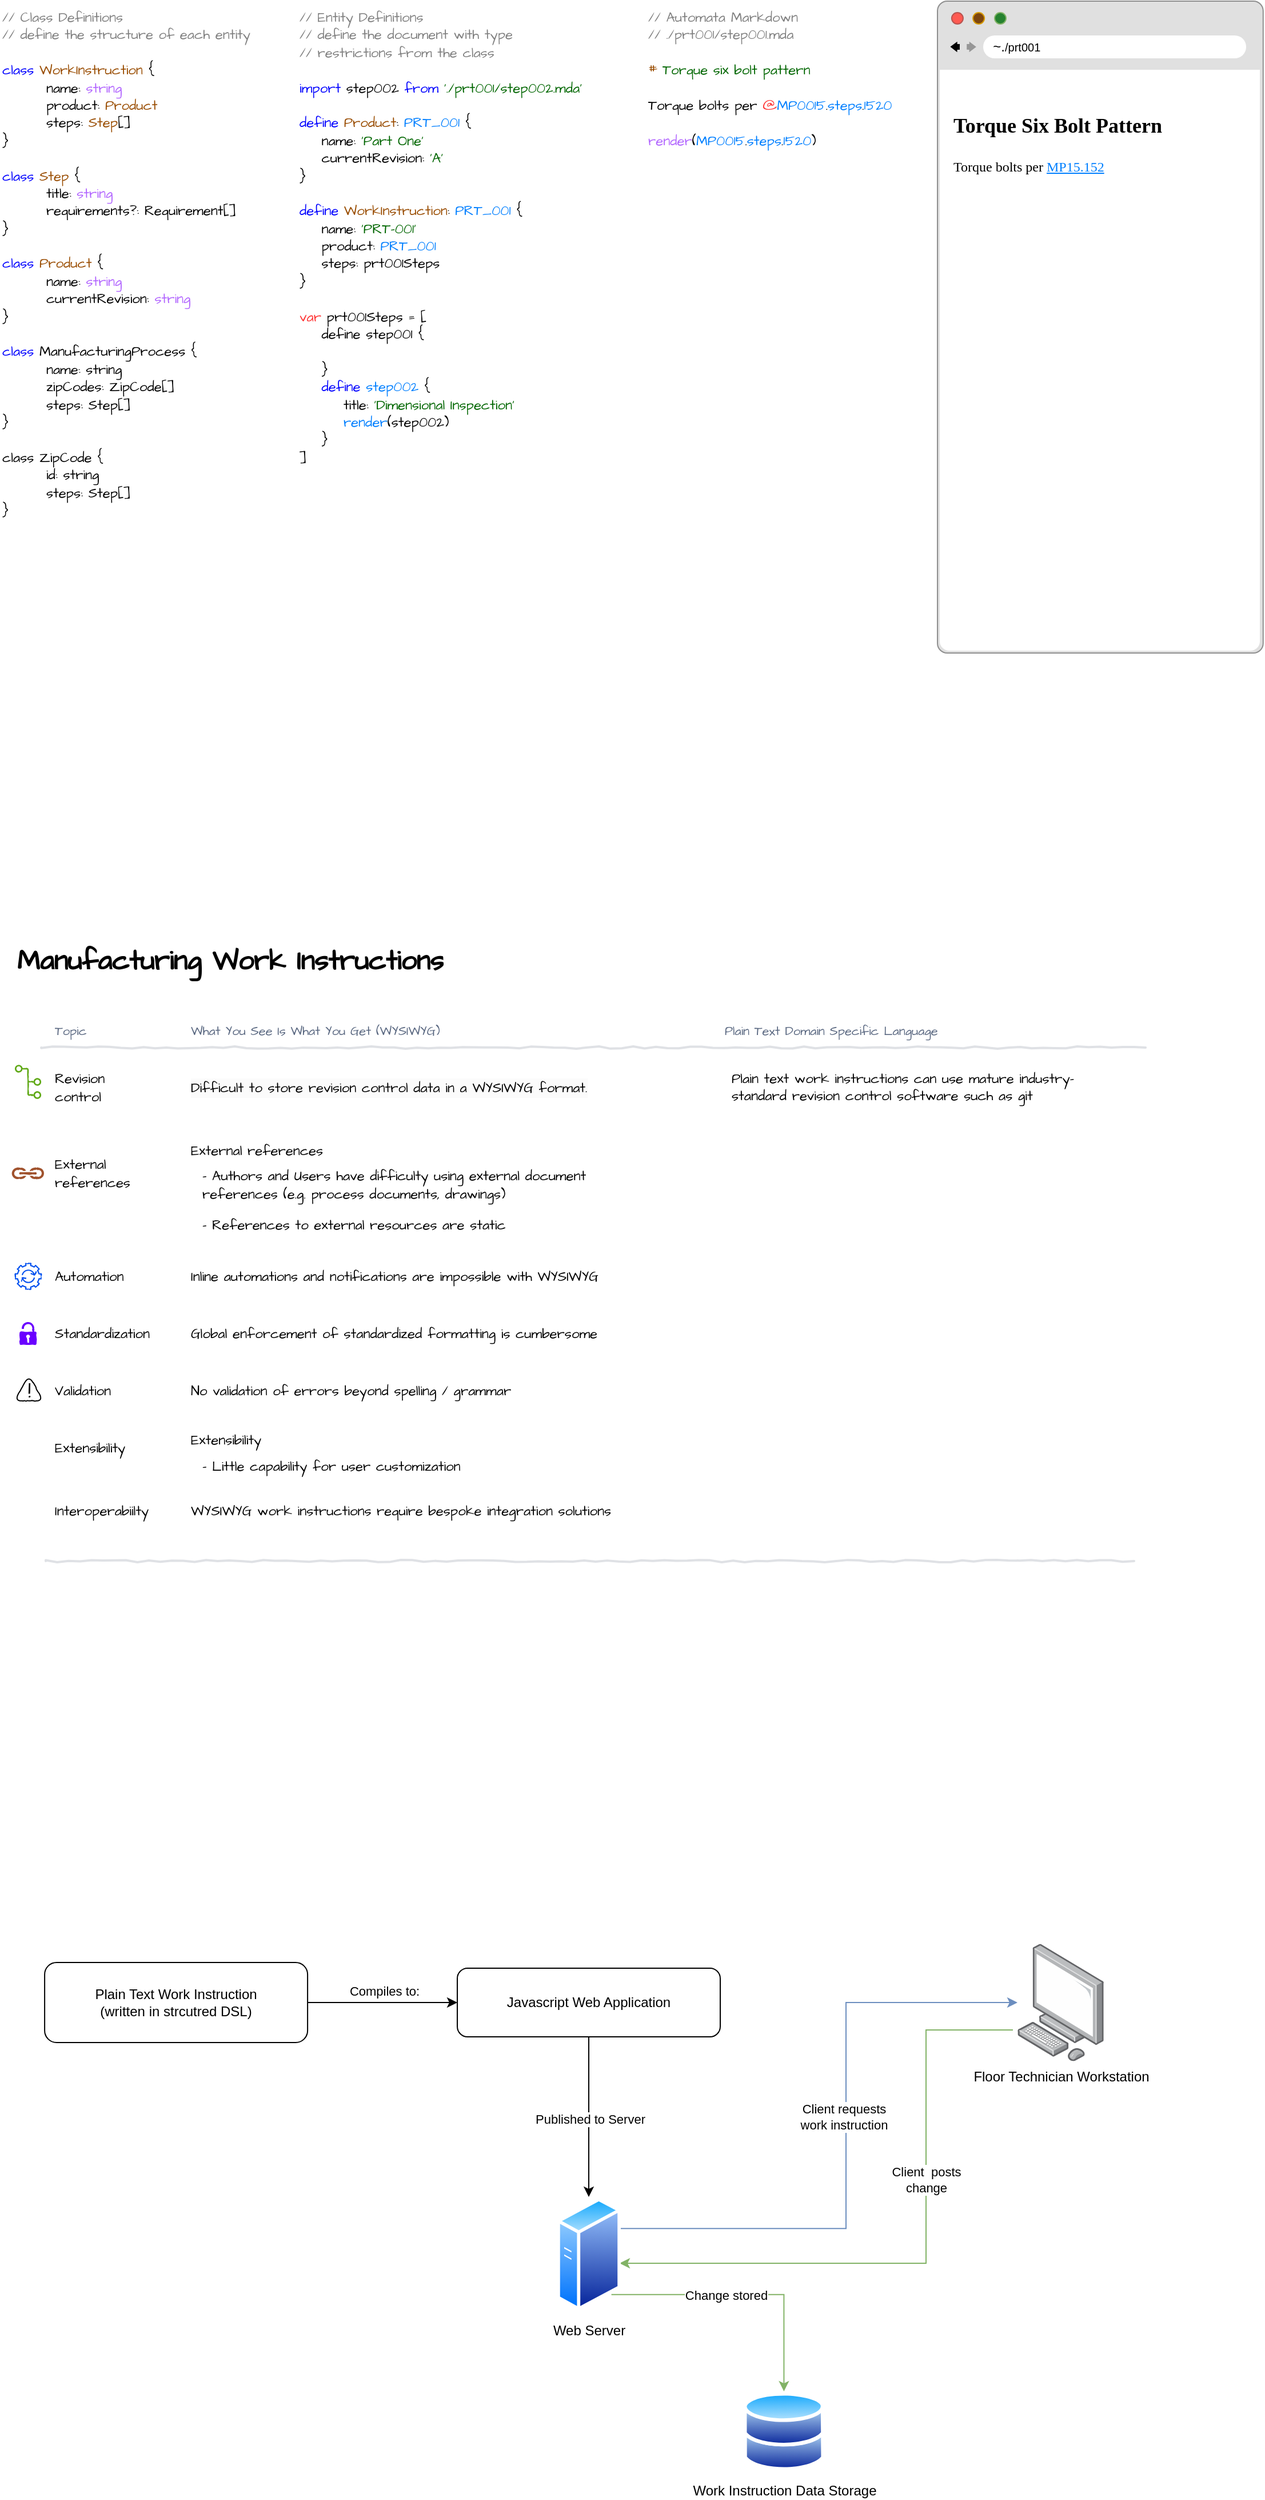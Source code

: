 <mxfile version="21.7.5" type="github">
  <diagram id="C5RBs43oDa-KdzZeNtuy" name="Page-1">
    <mxGraphModel dx="1427" dy="2446" grid="0" gridSize="10" guides="1" tooltips="1" connect="1" arrows="1" fold="1" page="1" pageScale="1" pageWidth="1169" pageHeight="827" math="0" shadow="0">
      <root>
        <mxCell id="WIyWlLk6GJQsqaUBKTNV-0" />
        <mxCell id="WIyWlLk6GJQsqaUBKTNV-1" parent="WIyWlLk6GJQsqaUBKTNV-0" />
        <mxCell id="3M0hzA5NV7Xp9_MbIo7x-3" value="" style="edgeStyle=orthogonalEdgeStyle;rounded=0;orthogonalLoop=1;jettySize=auto;html=1;" parent="WIyWlLk6GJQsqaUBKTNV-1" source="3M0hzA5NV7Xp9_MbIo7x-1" target="3M0hzA5NV7Xp9_MbIo7x-2" edge="1">
          <mxGeometry relative="1" as="geometry" />
        </mxCell>
        <mxCell id="3M0hzA5NV7Xp9_MbIo7x-8" value="Compiles to:" style="edgeLabel;html=1;align=center;verticalAlign=middle;resizable=0;points=[];" parent="3M0hzA5NV7Xp9_MbIo7x-3" vertex="1" connectable="0">
          <mxGeometry x="0.015" y="3" relative="1" as="geometry">
            <mxPoint y="-7" as="offset" />
          </mxGeometry>
        </mxCell>
        <mxCell id="3M0hzA5NV7Xp9_MbIo7x-1" value="Plain Text Work Instruction&lt;br&gt;(written in strcutred DSL)&lt;br&gt;" style="rounded=1;whiteSpace=wrap;html=1;" parent="WIyWlLk6GJQsqaUBKTNV-1" vertex="1">
          <mxGeometry x="69.05" y="95" width="230" height="70" as="geometry" />
        </mxCell>
        <mxCell id="3M0hzA5NV7Xp9_MbIo7x-10" style="edgeStyle=orthogonalEdgeStyle;rounded=0;orthogonalLoop=1;jettySize=auto;html=1;" parent="WIyWlLk6GJQsqaUBKTNV-1" source="3M0hzA5NV7Xp9_MbIo7x-2" target="3M0hzA5NV7Xp9_MbIo7x-19" edge="1">
          <mxGeometry relative="1" as="geometry">
            <mxPoint x="545" y="270" as="targetPoint" />
          </mxGeometry>
        </mxCell>
        <mxCell id="3M0hzA5NV7Xp9_MbIo7x-11" value="Published to Server" style="edgeLabel;html=1;align=center;verticalAlign=middle;resizable=0;points=[];" parent="3M0hzA5NV7Xp9_MbIo7x-10" vertex="1" connectable="0">
          <mxGeometry x="0.018" y="1" relative="1" as="geometry">
            <mxPoint as="offset" />
          </mxGeometry>
        </mxCell>
        <mxCell id="3M0hzA5NV7Xp9_MbIo7x-2" value="Javascript Web Application" style="rounded=1;whiteSpace=wrap;html=1;" parent="WIyWlLk6GJQsqaUBKTNV-1" vertex="1">
          <mxGeometry x="430" y="100" width="230" height="60" as="geometry" />
        </mxCell>
        <mxCell id="3M0hzA5NV7Xp9_MbIo7x-28" style="edgeStyle=orthogonalEdgeStyle;rounded=0;orthogonalLoop=1;jettySize=auto;html=1;entryX=0.982;entryY=0.58;entryDx=0;entryDy=0;exitX=-0.053;exitY=0.734;exitDx=0;exitDy=0;exitPerimeter=0;entryPerimeter=0;fillColor=#d5e8d4;strokeColor=#82b366;" parent="WIyWlLk6GJQsqaUBKTNV-1" source="3M0hzA5NV7Xp9_MbIo7x-12" target="3M0hzA5NV7Xp9_MbIo7x-19" edge="1">
          <mxGeometry relative="1" as="geometry">
            <Array as="points">
              <mxPoint x="840" y="154" />
              <mxPoint x="840" y="358" />
            </Array>
          </mxGeometry>
        </mxCell>
        <mxCell id="3M0hzA5NV7Xp9_MbIo7x-29" value="Client&amp;nbsp; posts&lt;br&gt;change" style="edgeLabel;html=1;align=center;verticalAlign=middle;resizable=0;points=[];" parent="3M0hzA5NV7Xp9_MbIo7x-28" vertex="1" connectable="0">
          <mxGeometry x="-0.245" y="2" relative="1" as="geometry">
            <mxPoint x="-2" as="offset" />
          </mxGeometry>
        </mxCell>
        <mxCell id="3M0hzA5NV7Xp9_MbIo7x-12" value="Floor Technician Workstation" style="image;points=[];aspect=fixed;html=1;align=center;shadow=0;dashed=0;image=img/lib/allied_telesis/computer_and_terminals/Personal_Computer.svg;" parent="WIyWlLk6GJQsqaUBKTNV-1" vertex="1">
          <mxGeometry x="920" y="78.77" width="75.6" height="102.46" as="geometry" />
        </mxCell>
        <mxCell id="3M0hzA5NV7Xp9_MbIo7x-24" style="edgeStyle=orthogonalEdgeStyle;rounded=0;orthogonalLoop=1;jettySize=auto;html=1;exitX=1;exitY=0.25;exitDx=0;exitDy=0;fillColor=#dae8fc;strokeColor=#6c8ebf;" parent="WIyWlLk6GJQsqaUBKTNV-1" source="3M0hzA5NV7Xp9_MbIo7x-19" target="3M0hzA5NV7Xp9_MbIo7x-12" edge="1">
          <mxGeometry relative="1" as="geometry">
            <Array as="points">
              <mxPoint x="770" y="328" />
              <mxPoint x="770" y="130" />
            </Array>
          </mxGeometry>
        </mxCell>
        <mxCell id="3M0hzA5NV7Xp9_MbIo7x-37" value="Client requests &lt;br&gt;work instruction" style="edgeLabel;html=1;align=center;verticalAlign=middle;resizable=0;points=[];" parent="3M0hzA5NV7Xp9_MbIo7x-24" vertex="1" connectable="0">
          <mxGeometry x="0.087" y="2" relative="1" as="geometry">
            <mxPoint as="offset" />
          </mxGeometry>
        </mxCell>
        <mxCell id="3M0hzA5NV7Xp9_MbIo7x-49" style="edgeStyle=orthogonalEdgeStyle;rounded=0;orthogonalLoop=1;jettySize=auto;html=1;exitX=1;exitY=1;exitDx=0;exitDy=0;entryX=0.5;entryY=0;entryDx=0;entryDy=0;fillColor=#d5e8d4;strokeColor=#82b366;" parent="WIyWlLk6GJQsqaUBKTNV-1" source="3M0hzA5NV7Xp9_MbIo7x-19" target="3M0hzA5NV7Xp9_MbIo7x-36" edge="1">
          <mxGeometry relative="1" as="geometry" />
        </mxCell>
        <mxCell id="3M0hzA5NV7Xp9_MbIo7x-50" value="Change stored" style="edgeLabel;html=1;align=center;verticalAlign=middle;resizable=0;points=[];" parent="3M0hzA5NV7Xp9_MbIo7x-49" vertex="1" connectable="0">
          <mxGeometry x="-0.156" y="-3" relative="1" as="geometry">
            <mxPoint y="-3" as="offset" />
          </mxGeometry>
        </mxCell>
        <mxCell id="3M0hzA5NV7Xp9_MbIo7x-19" value="Web Server" style="image;aspect=fixed;perimeter=ellipsePerimeter;html=1;align=center;shadow=0;dashed=0;spacingTop=3;image=img/lib/active_directory/generic_server.svg;" parent="WIyWlLk6GJQsqaUBKTNV-1" vertex="1">
          <mxGeometry x="517" y="300" width="56" height="100" as="geometry" />
        </mxCell>
        <mxCell id="3M0hzA5NV7Xp9_MbIo7x-36" value="Work Instruction Data Storage" style="image;aspect=fixed;perimeter=ellipsePerimeter;html=1;align=center;shadow=0;dashed=0;spacingTop=3;image=img/lib/active_directory/databases.svg;" parent="WIyWlLk6GJQsqaUBKTNV-1" vertex="1">
          <mxGeometry x="680" y="470" width="71.43" height="70" as="geometry" />
        </mxCell>
        <mxCell id="3M0hzA5NV7Xp9_MbIo7x-55" value="&lt;h1&gt;Manufacturing Work Instructions&lt;/h1&gt;" style="text;html=1;strokeColor=none;fillColor=none;spacing=5;spacingTop=-20;whiteSpace=wrap;overflow=hidden;rounded=0;fontFamily=Architects Daughter;fontSource=https%3A%2F%2Ffonts.googleapis.com%2Fcss%3Ffamily%3DArchitects%2BDaughter;" parent="WIyWlLk6GJQsqaUBKTNV-1" vertex="1">
          <mxGeometry x="40" y="-800" width="410" height="40" as="geometry" />
        </mxCell>
        <mxCell id="3M0hzA5NV7Xp9_MbIo7x-121" value="What You See Is What You Get (WYSIWYG)" style="html=1;fillColor=none;strokeColor=none;fontSize=11;align=left;fontColor=#596780;whiteSpace=wrap;hachureGap=4;pointerEvents=0;fontFamily=Architects Daughter;fontSource=https%3A%2F%2Ffonts.googleapis.com%2Fcss%3Ffamily%3DArchitects%2BDaughter;sketch=1;curveFitting=1;jiggle=2;" parent="WIyWlLk6GJQsqaUBKTNV-1" vertex="1">
          <mxGeometry x="195.11" y="-730" width="270.95" height="20" as="geometry" />
        </mxCell>
        <mxCell id="3M0hzA5NV7Xp9_MbIo7x-122" value="Plain Text Domain Specific Language" style="html=1;fillColor=none;strokeColor=none;fontSize=11;align=left;fontColor=#596780;whiteSpace=wrap;sketch=1;hachureGap=4;pointerEvents=0;fontFamily=Architects Daughter;fontSource=https%3A%2F%2Ffonts.googleapis.com%2Fcss%3Ffamily%3DArchitects%2BDaughter;" parent="WIyWlLk6GJQsqaUBKTNV-1" vertex="1">
          <mxGeometry x="662.04" y="-730" width="204.02" height="20" as="geometry" />
        </mxCell>
        <mxCell id="3M0hzA5NV7Xp9_MbIo7x-158" value="" style="shape=line;strokeWidth=2;html=1;strokeColor=#DFE1E5;resizeWidth=1;sketch=1;hachureGap=4;pointerEvents=0;fontFamily=Architects Daughter;fontSource=https%3A%2F%2Ffonts.googleapis.com%2Fcss%3Ffamily%3DArchitects%2BDaughter;fontSize=20;sketchStyle=comic;" parent="WIyWlLk6GJQsqaUBKTNV-1" vertex="1">
          <mxGeometry x="70" y="-261" width="952.04" height="10" as="geometry" />
        </mxCell>
        <mxCell id="3M0hzA5NV7Xp9_MbIo7x-159" value="" style="shape=line;strokeWidth=2;html=1;strokeColor=#DFE1E5;resizeWidth=1;sketch=1;hachureGap=4;pointerEvents=0;fontFamily=Architects Daughter;fontSource=https%3A%2F%2Ffonts.googleapis.com%2Fcss%3Ffamily%3DArchitects%2BDaughter;fontSize=20;sketchStyle=comic;" parent="WIyWlLk6GJQsqaUBKTNV-1" vertex="1">
          <mxGeometry x="66.06" y="-710" width="965.98" height="10" as="geometry" />
        </mxCell>
        <mxCell id="3M0hzA5NV7Xp9_MbIo7x-161" value="&lt;span style=&quot;color: rgb(0, 0, 0); font-family: &amp;quot;Architects Daughter&amp;quot;; font-size: 12px; font-style: normal; font-variant-ligatures: normal; font-variant-caps: normal; font-weight: 400; letter-spacing: normal; orphans: 2; text-align: left; text-indent: 0px; text-transform: none; widows: 2; word-spacing: 0px; -webkit-text-stroke-width: 0px; background-color: rgb(251, 251, 251); text-decoration-thickness: initial; text-decoration-style: initial; text-decoration-color: initial; float: none; display: inline !important;&quot;&gt;Difficult to store revision control data in a WYSIWYG format.&lt;/span&gt;" style="text;whiteSpace=wrap;html=1;verticalAlign=middle;" parent="WIyWlLk6GJQsqaUBKTNV-1" vertex="1">
          <mxGeometry x="195.11" y="-680" width="390" height="20" as="geometry" />
        </mxCell>
        <mxCell id="3M0hzA5NV7Xp9_MbIo7x-162" value="&lt;font face=&quot;Architects Daughter&quot;&gt;- Authors and Users have difficulty using external document references (e.g. process documents, drawings)&lt;/font&gt;" style="text;whiteSpace=wrap;html=1;verticalAlign=middle;" parent="WIyWlLk6GJQsqaUBKTNV-1" vertex="1">
          <mxGeometry x="205.11" y="-600" width="390" height="30" as="geometry" />
        </mxCell>
        <mxCell id="3M0hzA5NV7Xp9_MbIo7x-163" value="&lt;font face=&quot;Architects Daughter&quot;&gt;Inline automations and notifications are impossible with WYSIWYG&lt;/font&gt;" style="text;whiteSpace=wrap;html=1;verticalAlign=middle;" parent="WIyWlLk6GJQsqaUBKTNV-1" vertex="1">
          <mxGeometry x="195.11" y="-520" width="390" height="30" as="geometry" />
        </mxCell>
        <mxCell id="3M0hzA5NV7Xp9_MbIo7x-164" value="" style="outlineConnect=0;fontColor=#ffffff;fillColor=#60a917;strokeColor=#2D7600;dashed=0;verticalLabelPosition=bottom;verticalAlign=top;align=center;html=1;fontSize=12;fontStyle=0;aspect=fixed;pointerEvents=1;shape=mxgraph.aws4.git_repository;sketch=1;curveFitting=1;jiggle=2;sketchStyle=comic;" parent="WIyWlLk6GJQsqaUBKTNV-1" vertex="1">
          <mxGeometry x="42.99" y="-690" width="23.07" height="30" as="geometry" />
        </mxCell>
        <mxCell id="3M0hzA5NV7Xp9_MbIo7x-166" value="&lt;font face=&quot;Architects Daughter&quot;&gt;External references&lt;/font&gt;" style="text;whiteSpace=wrap;html=1;verticalAlign=middle;sketchStyle=rough;comic=0;" parent="WIyWlLk6GJQsqaUBKTNV-1" vertex="1">
          <mxGeometry x="195.11" y="-630" width="390" height="30" as="geometry" />
        </mxCell>
        <mxCell id="3M0hzA5NV7Xp9_MbIo7x-179" value="&lt;font face=&quot;Architects Daughter&quot;&gt;- References to external resources are static&lt;/font&gt;" style="text;whiteSpace=wrap;html=1;verticalAlign=middle;" parent="WIyWlLk6GJQsqaUBKTNV-1" vertex="1">
          <mxGeometry x="205.11" y="-560" width="390" height="20" as="geometry" />
        </mxCell>
        <mxCell id="3M0hzA5NV7Xp9_MbIo7x-180" value="&lt;font face=&quot;Architects Daughter&quot;&gt;Global enforcement of standardized formatting is cumbersome&lt;/font&gt;" style="text;whiteSpace=wrap;html=1;verticalAlign=middle;" parent="WIyWlLk6GJQsqaUBKTNV-1" vertex="1">
          <mxGeometry x="195.11" y="-470" width="390" height="30" as="geometry" />
        </mxCell>
        <mxCell id="3M0hzA5NV7Xp9_MbIo7x-181" value="&lt;font face=&quot;Architects Daughter&quot;&gt;No validation of errors beyond spelling / grammar&lt;/font&gt;" style="text;whiteSpace=wrap;html=1;verticalAlign=middle;" parent="WIyWlLk6GJQsqaUBKTNV-1" vertex="1">
          <mxGeometry x="195.11" y="-420" width="390" height="30" as="geometry" />
        </mxCell>
        <mxCell id="3M0hzA5NV7Xp9_MbIo7x-184" value="&lt;font face=&quot;Architects Daughter&quot;&gt;Extensibility&lt;/font&gt;" style="text;whiteSpace=wrap;html=1;verticalAlign=middle;" parent="WIyWlLk6GJQsqaUBKTNV-1" vertex="1">
          <mxGeometry x="195.11" y="-377" width="390" height="30" as="geometry" />
        </mxCell>
        <mxCell id="3M0hzA5NV7Xp9_MbIo7x-185" value="&lt;font face=&quot;Architects Daughter&quot;&gt;- Little capability for user customization&lt;/font&gt;" style="text;whiteSpace=wrap;html=1;verticalAlign=middle;" parent="WIyWlLk6GJQsqaUBKTNV-1" vertex="1">
          <mxGeometry x="205.11" y="-354" width="390" height="30" as="geometry" />
        </mxCell>
        <mxCell id="3M0hzA5NV7Xp9_MbIo7x-187" value="Plain text work instructions can use mature industry-standard revision control software such as git" style="text;html=1;strokeColor=none;fillColor=none;align=left;verticalAlign=middle;whiteSpace=wrap;rounded=1;fontFamily=Architects Daughter;fontSource=https%3A%2F%2Ffonts.googleapis.com%2Fcss%3Ffamily%3DArchitects%2BDaughter;glass=0;arcSize=28;" parent="WIyWlLk6GJQsqaUBKTNV-1" vertex="1">
          <mxGeometry x="667.76" y="-685" width="340" height="30" as="geometry" />
        </mxCell>
        <mxCell id="3M0hzA5NV7Xp9_MbIo7x-189" value="&lt;font face=&quot;Architects Daughter&quot;&gt;WYSIWYG work instructions require bespoke integration solutions&lt;/font&gt;" style="text;whiteSpace=wrap;html=1;verticalAlign=middle;" parent="WIyWlLk6GJQsqaUBKTNV-1" vertex="1">
          <mxGeometry x="195.11" y="-315" width="390" height="30" as="geometry" />
        </mxCell>
        <mxCell id="3M0hzA5NV7Xp9_MbIo7x-191" value="" style="sketch=1;pointerEvents=1;shadow=0;dashed=0;html=1;strokeColor=none;fillColor=#a0522d;labelPosition=center;verticalLabelPosition=bottom;verticalAlign=top;outlineConnect=0;align=center;shape=mxgraph.office.concepts.link;hachureGap=4;jiggle=2;curveFitting=1;fontFamily=Architects Daughter;fontSource=https%3A%2F%2Ffonts.googleapis.com%2Fcss%3Ffamily%3DArchitects%2BDaughter;fontSize=20;zigzagOffset=-5;dashGap=-4;dashOffset=-2;sketchStyle=comic;fontColor=#ffffff;" parent="WIyWlLk6GJQsqaUBKTNV-1" vertex="1">
          <mxGeometry x="40" y="-600" width="29.05" height="10" as="geometry" />
        </mxCell>
        <mxCell id="3M0hzA5NV7Xp9_MbIo7x-192" value="Topic" style="html=1;fillColor=none;strokeColor=none;fontSize=11;align=left;fontColor=#596780;whiteSpace=wrap;hachureGap=4;pointerEvents=0;fontFamily=Architects Daughter;fontSource=https%3A%2F%2Ffonts.googleapis.com%2Fcss%3Ffamily%3DArchitects%2BDaughter;sketch=1;curveFitting=1;jiggle=2;" parent="WIyWlLk6GJQsqaUBKTNV-1" vertex="1">
          <mxGeometry x="76.06" y="-730" width="60" height="20" as="geometry" />
        </mxCell>
        <mxCell id="3M0hzA5NV7Xp9_MbIo7x-194" value="&lt;font face=&quot;Architects Daughter&quot;&gt;External references&lt;/font&gt;" style="text;whiteSpace=wrap;html=1;verticalAlign=middle;" parent="WIyWlLk6GJQsqaUBKTNV-1" vertex="1">
          <mxGeometry x="76.06" y="-610" width="90" height="30" as="geometry" />
        </mxCell>
        <mxCell id="3M0hzA5NV7Xp9_MbIo7x-195" value="&lt;font face=&quot;Architects Daughter&quot;&gt;Revision control&lt;/font&gt;" style="text;whiteSpace=wrap;html=1;verticalAlign=middle;" parent="WIyWlLk6GJQsqaUBKTNV-1" vertex="1">
          <mxGeometry x="76.06" y="-685" width="90" height="30" as="geometry" />
        </mxCell>
        <mxCell id="3M0hzA5NV7Xp9_MbIo7x-196" value="&lt;font face=&quot;Architects Daughter&quot;&gt;Automation&lt;/font&gt;" style="text;whiteSpace=wrap;html=1;verticalAlign=middle;" parent="WIyWlLk6GJQsqaUBKTNV-1" vertex="1">
          <mxGeometry x="76.06" y="-520" width="90" height="30" as="geometry" />
        </mxCell>
        <mxCell id="3M0hzA5NV7Xp9_MbIo7x-197" value="&lt;font face=&quot;Architects Daughter&quot;&gt;Standardization&lt;/font&gt;" style="text;whiteSpace=wrap;html=1;verticalAlign=middle;" parent="WIyWlLk6GJQsqaUBKTNV-1" vertex="1">
          <mxGeometry x="76.06" y="-470" width="90" height="30" as="geometry" />
        </mxCell>
        <mxCell id="3M0hzA5NV7Xp9_MbIo7x-198" value="&lt;font face=&quot;Architects Daughter&quot;&gt;Validation&lt;/font&gt;" style="text;whiteSpace=wrap;html=1;verticalAlign=middle;" parent="WIyWlLk6GJQsqaUBKTNV-1" vertex="1">
          <mxGeometry x="76.06" y="-420" width="90" height="30" as="geometry" />
        </mxCell>
        <mxCell id="3M0hzA5NV7Xp9_MbIo7x-199" value="&lt;font face=&quot;Architects Daughter&quot;&gt;Extensibility&lt;/font&gt;" style="text;whiteSpace=wrap;html=1;verticalAlign=middle;" parent="WIyWlLk6GJQsqaUBKTNV-1" vertex="1">
          <mxGeometry x="76.06" y="-370" width="90" height="30" as="geometry" />
        </mxCell>
        <mxCell id="3M0hzA5NV7Xp9_MbIo7x-200" value="&lt;font face=&quot;Architects Daughter&quot;&gt;Interoperabiilty&lt;/font&gt;" style="text;whiteSpace=wrap;html=1;verticalAlign=middle;" parent="WIyWlLk6GJQsqaUBKTNV-1" vertex="1">
          <mxGeometry x="76.06" y="-315" width="90" height="30" as="geometry" />
        </mxCell>
        <mxCell id="3M0hzA5NV7Xp9_MbIo7x-205" value="" style="sketch=1;outlineConnect=0;fillColor=#0050ef;strokeColor=#001DBC;dashed=0;verticalLabelPosition=bottom;verticalAlign=top;align=center;html=1;fontSize=12;fontStyle=0;aspect=fixed;pointerEvents=1;shape=mxgraph.aws4.automation;curveFitting=1;jiggle=2;sketchStyle=comic;fontColor=#ffffff;" parent="WIyWlLk6GJQsqaUBKTNV-1" vertex="1">
          <mxGeometry x="42.99" y="-516.76" width="23.53" height="23.53" as="geometry" />
        </mxCell>
        <mxCell id="3M0hzA5NV7Xp9_MbIo7x-207" value="" style="sketch=1;aspect=fixed;pointerEvents=1;shadow=0;dashed=0;html=1;labelPosition=center;verticalLabelPosition=bottom;verticalAlign=top;align=center;shape=mxgraph.mscae.enterprise.lock_unlocked;fillColor=#6a00ff;strokeColor=none;fontColor=#ffffff;curveFitting=1;jiggle=2;sketchStyle=comic;" parent="WIyWlLk6GJQsqaUBKTNV-1" vertex="1">
          <mxGeometry x="47.13" y="-465" width="14.8" height="20" as="geometry" />
        </mxCell>
        <mxCell id="3M0hzA5NV7Xp9_MbIo7x-215" value="" style="group;sketch=1;curveFitting=1;jiggle=2;sketchStyle=comic;strokeColor=none;fillColor=none;movable=1;resizable=1;rotatable=1;deletable=1;editable=1;locked=0;connectable=1;" parent="WIyWlLk6GJQsqaUBKTNV-1" vertex="1" connectable="0">
          <mxGeometry x="44" y="-420" width="26.375" height="32.148" as="geometry" />
        </mxCell>
        <mxCell id="3M0hzA5NV7Xp9_MbIo7x-216" value="&lt;br&gt;&lt;font color=&quot;#ffffff&quot;&gt;&lt;br&gt;&lt;/font&gt;" style="triangle;whiteSpace=wrap;html=1;rotation=-90;rounded=1;fillColor=none;strokeColor=default;arcSize=15;horizontal=1;verticalAlign=middle;sketch=1;curveFitting=1;jiggle=2;sketchStyle=comic;movable=1;resizable=1;rotatable=1;deletable=1;editable=1;locked=0;connectable=1;" parent="3M0hzA5NV7Xp9_MbIo7x-215" vertex="1">
          <mxGeometry width="22.505" height="25.352" as="geometry" />
        </mxCell>
        <mxCell id="3M0hzA5NV7Xp9_MbIo7x-217" value="&lt;font color=&quot;#121212&quot; size=&quot;1&quot; style=&quot;&quot;&gt;&lt;b style=&quot;font-size: 13px;&quot;&gt;!&lt;/b&gt;&lt;/font&gt;" style="text;html=1;align=center;verticalAlign=middle;resizable=1;points=[];autosize=1;strokeColor=none;fillColor=none;fontColor=#FFFFFF;fontFamily=Architects Daughter;fontSource=https://fonts.googleapis.com/css?family=Architects+Daughter;movable=1;rotatable=1;deletable=1;editable=1;locked=0;connectable=1;" parent="3M0hzA5NV7Xp9_MbIo7x-215" vertex="1">
          <mxGeometry x="-3.625" y="2.148" width="30" height="30" as="geometry" />
        </mxCell>
        <mxCell id="fF19tCQdClrEiqBBX3H9-0" value="&lt;span style=&quot;font-family: &amp;quot;Architects Daughter&amp;quot;; font-size: 12px; font-style: normal; font-variant-ligatures: normal; font-variant-caps: normal; font-weight: 400; letter-spacing: normal; orphans: 2; text-align: left; text-indent: 0px; text-transform: none; widows: 2; word-spacing: 0px; -webkit-text-stroke-width: 0px; text-decoration-thickness: initial; text-decoration-style: initial; text-decoration-color: initial; float: none; display: inline !important;&quot;&gt;&lt;font color=&quot;#808080&quot;&gt;// Entity Definitions&lt;br&gt;// define the document with type&lt;br&gt;//&amp;nbsp;restrictions from the class&lt;/font&gt;&lt;br&gt;&lt;br&gt;&lt;font color=&quot;#0000ff&quot;&gt;import &lt;/font&gt;step002&lt;font color=&quot;#0000ff&quot;&gt;&amp;nbsp;from &lt;/font&gt;&lt;font color=&quot;#006600&quot;&gt;&#39;./prt001/step002.mda&#39;&lt;/font&gt;&lt;br&gt;&lt;/span&gt;&lt;span style=&quot;font-family: &amp;quot;Architects Daughter&amp;quot;; font-size: 12px; font-style: normal; font-variant-ligatures: normal; font-variant-caps: normal; font-weight: 400; letter-spacing: normal; orphans: 2; text-align: left; text-indent: 0px; text-transform: none; widows: 2; word-spacing: 0px; -webkit-text-stroke-width: 0px; text-decoration-thickness: initial; text-decoration-style: initial; text-decoration-color: initial; float: none; display: inline !important;&quot;&gt;&lt;br&gt;&lt;font color=&quot;#0000ff&quot;&gt;define&lt;/font&gt; &lt;font color=&quot;#994c00&quot;&gt;Product&lt;/font&gt;: &lt;font color=&quot;#007fff&quot;&gt;PRT_001&lt;/font&gt; {&lt;br&gt;&lt;span style=&quot;&quot;&gt;&lt;span style=&quot;white-space: pre;&quot;&gt;&amp;nbsp;&amp;nbsp;&amp;nbsp;&amp;nbsp;&lt;/span&gt;&lt;/span&gt;name: &lt;font color=&quot;#006600&quot;&gt;&#39;Part One&#39;&lt;/font&gt;&lt;br&gt;&lt;span style=&quot;&quot;&gt;&lt;span style=&quot;white-space: pre;&quot;&gt;&amp;nbsp;&amp;nbsp;&amp;nbsp;&amp;nbsp;&lt;/span&gt;&lt;/span&gt;currentRevision: &lt;font color=&quot;#006600&quot;&gt;&#39;A&#39;&lt;/font&gt;&lt;br&gt;}&lt;br&gt;&lt;br&gt;&lt;font color=&quot;#0000ff&quot;&gt;define&lt;/font&gt; &lt;font color=&quot;#994c00&quot;&gt;WorkInstruction&lt;/font&gt;: &lt;font color=&quot;#007fff&quot;&gt;PRT_001&lt;/font&gt; {&lt;br&gt;&lt;span style=&quot;&quot;&gt;&lt;span style=&quot;white-space: pre;&quot;&gt;&amp;nbsp;&amp;nbsp;&amp;nbsp;&amp;nbsp;&lt;/span&gt;&lt;/span&gt;name: &lt;font color=&quot;#006600&quot;&gt;&#39;PRT-001&#39;&lt;br&gt;&lt;/font&gt;&lt;span style=&quot;&quot;&gt;&lt;span style=&quot;white-space: pre;&quot;&gt;&amp;nbsp;&amp;nbsp;&amp;nbsp;&amp;nbsp;&lt;/span&gt;&lt;/span&gt;product: &lt;font color=&quot;#007fff&quot;&gt;PRT_001&lt;br&gt;&lt;/font&gt;&lt;span style=&quot;&quot;&gt;&lt;span style=&quot;white-space: pre;&quot;&gt;&amp;nbsp;&amp;nbsp;&amp;nbsp;&amp;nbsp;&lt;/span&gt;&lt;/span&gt;steps: prt001Steps&lt;br&gt;}&lt;br&gt;&lt;br&gt;&lt;font color=&quot;#ff3333&quot;&gt;var&lt;/font&gt; prt001Steps = [&lt;br&gt;&lt;span style=&quot;&quot;&gt;&lt;span style=&quot;white-space: pre;&quot;&gt;&amp;nbsp;&amp;nbsp;&amp;nbsp;&amp;nbsp;&lt;/span&gt;&lt;/span&gt;define step001 {&lt;br&gt;&lt;span style=&quot;&quot;&gt;&lt;span style=&quot;white-space: pre;&quot;&gt;&amp;nbsp;&amp;nbsp;&amp;nbsp;&amp;nbsp;&lt;/span&gt;&lt;/span&gt;&lt;br&gt;&lt;span style=&quot;&quot;&gt;&lt;span style=&quot;white-space: pre;&quot;&gt;&amp;nbsp;&amp;nbsp;&amp;nbsp;&amp;nbsp;&lt;/span&gt;&lt;/span&gt;}&lt;br&gt;&lt;span style=&quot;&quot;&gt;&lt;span style=&quot;white-space: pre;&quot;&gt;&amp;nbsp;&amp;nbsp;&amp;nbsp;&amp;nbsp;&lt;/span&gt;&lt;/span&gt;&lt;font color=&quot;#0000ff&quot;&gt;define&lt;/font&gt; &lt;font color=&quot;#007fff&quot;&gt;step002&lt;/font&gt;&amp;nbsp;{&lt;br&gt;&lt;span style=&quot;&quot;&gt;&lt;span style=&quot;white-space: pre;&quot;&gt;&amp;nbsp;&amp;nbsp;&amp;nbsp;&amp;nbsp;&lt;/span&gt;&lt;/span&gt;&lt;span style=&quot;&quot;&gt;&lt;span style=&quot;white-space: pre;&quot;&gt;&amp;nbsp;&amp;nbsp;&amp;nbsp;&amp;nbsp;&lt;/span&gt;&lt;/span&gt;title: &lt;font color=&quot;#006600&quot;&gt;&#39;Dimensional Inspection&#39;&lt;/font&gt;&lt;br&gt;&lt;span style=&quot;&quot;&gt;&lt;span style=&quot;white-space: pre;&quot;&gt;&amp;nbsp;&amp;nbsp;&amp;nbsp;&amp;nbsp;&lt;/span&gt;&lt;/span&gt;&lt;span style=&quot;&quot;&gt;&lt;span style=&quot;white-space: pre;&quot;&gt;&amp;nbsp;&amp;nbsp;&amp;nbsp;&amp;nbsp;&lt;/span&gt;&lt;/span&gt;&lt;font color=&quot;#007fff&quot;&gt;render&lt;/font&gt;(step002)&lt;br&gt;&lt;span style=&quot;&quot;&gt;&lt;span style=&quot;white-space: pre;&quot;&gt;&amp;nbsp;&amp;nbsp;&amp;nbsp;&amp;nbsp;&lt;/span&gt;&lt;/span&gt;}&lt;br&gt;]&lt;br&gt;&lt;br&gt;&lt;br&gt;&lt;br&gt;&lt;br&gt;&lt;br&gt;&lt;br&gt;&lt;/span&gt;" style="text;whiteSpace=wrap;html=1;verticalAlign=top;labelBackgroundColor=none;" vertex="1" parent="WIyWlLk6GJQsqaUBKTNV-1">
          <mxGeometry x="290" y="-1620" width="260" height="540" as="geometry" />
        </mxCell>
        <mxCell id="fF19tCQdClrEiqBBX3H9-1" value="&lt;span style=&quot;font-family: &amp;quot;Architects Daughter&amp;quot;; font-size: 12px; font-style: normal; font-variant-ligatures: normal; font-variant-caps: normal; font-weight: 400; letter-spacing: normal; orphans: 2; text-align: left; text-indent: 0px; text-transform: none; widows: 2; word-spacing: 0px; -webkit-text-stroke-width: 0px; text-decoration-thickness: initial; text-decoration-style: initial; text-decoration-color: initial; float: none; display: inline !important;&quot;&gt;&lt;font color=&quot;#808080&quot;&gt;// Class Definitions &lt;br&gt;// define the structure of each entity&lt;/font&gt;&lt;br&gt;&lt;br&gt;&lt;font color=&quot;#0000ff&quot;&gt;class&lt;/font&gt;&lt;/span&gt;&lt;span style=&quot;color: rgb(0, 0, 0); font-family: &amp;quot;Architects Daughter&amp;quot;; font-size: 12px; font-style: normal; font-variant-ligatures: normal; font-variant-caps: normal; font-weight: 400; letter-spacing: normal; orphans: 2; text-align: left; text-indent: 0px; text-transform: none; widows: 2; word-spacing: 0px; -webkit-text-stroke-width: 0px; text-decoration-thickness: initial; text-decoration-style: initial; text-decoration-color: initial; float: none; display: inline !important;&quot;&gt; &lt;/span&gt;&lt;span style=&quot;font-family: &amp;quot;Architects Daughter&amp;quot;; font-size: 12px; font-style: normal; font-variant-ligatures: normal; font-variant-caps: normal; font-weight: 400; letter-spacing: normal; orphans: 2; text-align: left; text-indent: 0px; text-transform: none; widows: 2; word-spacing: 0px; -webkit-text-stroke-width: 0px; text-decoration-thickness: initial; text-decoration-style: initial; text-decoration-color: initial; float: none; display: inline !important;&quot;&gt;&lt;font color=&quot;#994c00&quot;&gt;WorkInstruction&lt;/font&gt;&lt;/span&gt;&lt;span style=&quot;color: rgb(0, 0, 0); font-family: &amp;quot;Architects Daughter&amp;quot;; font-size: 12px; font-style: normal; font-variant-ligatures: normal; font-variant-caps: normal; font-weight: 400; letter-spacing: normal; orphans: 2; text-align: left; text-indent: 0px; text-transform: none; widows: 2; word-spacing: 0px; -webkit-text-stroke-width: 0px; text-decoration-thickness: initial; text-decoration-style: initial; text-decoration-color: initial; float: none; display: inline !important;&quot;&gt; {&lt;br&gt;&lt;span style=&quot;white-space: pre;&quot;&gt;&#x9;&lt;/span&gt;name: &lt;/span&gt;&lt;span style=&quot;font-family: &amp;quot;Architects Daughter&amp;quot;; font-size: 12px; font-style: normal; font-variant-ligatures: normal; font-variant-caps: normal; font-weight: 400; letter-spacing: normal; orphans: 2; text-align: left; text-indent: 0px; text-transform: none; widows: 2; word-spacing: 0px; -webkit-text-stroke-width: 0px; text-decoration-thickness: initial; text-decoration-style: initial; text-decoration-color: initial; float: none; display: inline !important;&quot;&gt;&lt;font color=&quot;#b266ff&quot;&gt;string&lt;/font&gt;&lt;br&gt;&lt;span style=&quot;color: rgb(0, 0, 0); white-space: pre;&quot;&gt;&#x9;&lt;/span&gt;product: &lt;font color=&quot;#994c00&quot;&gt;Product&lt;br&gt;&lt;/font&gt;&lt;span style=&quot;white-space: pre;&quot;&gt;&#x9;&lt;/span&gt;steps: &lt;font color=&quot;#994c00&quot;&gt;Step&lt;/font&gt;[]&lt;br&gt;}&lt;br&gt;&lt;br&gt;&lt;font color=&quot;#0000ff&quot;&gt;class&lt;/font&gt; &lt;font color=&quot;#994c00&quot;&gt;Step&lt;/font&gt; {&lt;br&gt;&lt;span style=&quot;white-space: pre;&quot;&gt;&#x9;&lt;/span&gt;title: &lt;font color=&quot;#b266ff&quot;&gt;string&lt;br&gt;&lt;/font&gt;&lt;span style=&quot;white-space: pre;&quot;&gt;&#x9;&lt;/span&gt;requirements?: Requirement[]&lt;br&gt;}&lt;br&gt;&lt;br&gt;&lt;font color=&quot;#0000ff&quot;&gt;class&lt;/font&gt; &lt;font color=&quot;#994c00&quot;&gt;Product&lt;/font&gt; {&lt;br&gt;&lt;span style=&quot;color: rgb(0, 0, 0); white-space: pre;&quot;&gt;&#x9;&lt;/span&gt;name: &lt;font color=&quot;#b266ff&quot;&gt;string&lt;/font&gt;&lt;br&gt;&lt;span style=&quot;color: rgb(0, 0, 0); white-space: pre;&quot;&gt;&#x9;&lt;/span&gt;currentRevision: &lt;font color=&quot;#b266ff&quot;&gt;string&lt;/font&gt;&lt;br&gt;}&lt;br&gt;&lt;br&gt;&lt;font color=&quot;#0000ff&quot;&gt;class&lt;/font&gt; ManufacturingProcess {&lt;br&gt;&lt;span style=&quot;white-space: pre;&quot;&gt;&#x9;&lt;/span&gt;name: string&lt;br&gt;&lt;span style=&quot;white-space: pre;&quot;&gt;&#x9;&lt;/span&gt;zipCodes: ZipCode[]&lt;br&gt;&lt;span style=&quot;white-space: pre;&quot;&gt;&#x9;&lt;/span&gt;steps: Step[]&lt;br&gt;}&lt;br&gt;&lt;br&gt;class ZipCode {&lt;br&gt;&lt;span style=&quot;white-space: pre;&quot;&gt;&#x9;&lt;/span&gt;id: string&lt;br&gt;&lt;span style=&quot;white-space: pre;&quot;&gt;&#x9;&lt;/span&gt;steps: Step[]&lt;br&gt;}&lt;br&gt;&lt;br&gt;&lt;br&gt;&lt;br&gt;&lt;br&gt;&lt;br&gt;&lt;br&gt;&lt;/span&gt;" style="text;whiteSpace=wrap;html=1;verticalAlign=top;labelBackgroundColor=none;" vertex="1" parent="WIyWlLk6GJQsqaUBKTNV-1">
          <mxGeometry x="30" y="-1620" width="230" height="540" as="geometry" />
        </mxCell>
        <mxCell id="fF19tCQdClrEiqBBX3H9-2" value="&lt;span style=&quot;font-family: &amp;quot;Architects Daughter&amp;quot;; font-size: 12px; font-style: normal; font-variant-ligatures: normal; font-variant-caps: normal; font-weight: 400; letter-spacing: normal; orphans: 2; text-align: left; text-indent: 0px; text-transform: none; widows: 2; word-spacing: 0px; -webkit-text-stroke-width: 0px; text-decoration-thickness: initial; text-decoration-style: initial; text-decoration-color: initial; float: none; display: inline !important;&quot;&gt;&lt;font color=&quot;#808080&quot;&gt;// Automata Markdown&lt;/font&gt;&lt;br&gt;&lt;/span&gt;&lt;span style=&quot;font-family: &amp;quot;Architects Daughter&amp;quot;; font-size: 12px; font-style: normal; font-variant-ligatures: normal; font-variant-caps: normal; font-weight: 400; letter-spacing: normal; orphans: 2; text-align: left; text-indent: 0px; text-transform: none; widows: 2; word-spacing: 0px; -webkit-text-stroke-width: 0px; text-decoration-thickness: initial; text-decoration-style: initial; text-decoration-color: initial; float: none; display: inline !important;&quot;&gt;&lt;font color=&quot;#808080&quot;&gt;// ./prt001/step001.mda&lt;/font&gt;&lt;br&gt;&lt;br&gt;&lt;font color=&quot;#994c00&quot;&gt;#&lt;/font&gt; &lt;font color=&quot;#006600&quot;&gt;Torque six bolt pattern&lt;/font&gt;&lt;br&gt;&lt;br&gt;Torque bolts per&amp;nbsp;&lt;font color=&quot;#ff3333&quot;&gt;@&lt;/font&gt;&lt;font color=&quot;#007fff&quot;&gt;MP0015&lt;/font&gt;.&lt;font color=&quot;#007fff&quot;&gt;steps&lt;/font&gt;.&lt;font color=&quot;#007fff&quot;&gt;1520&lt;/font&gt;&lt;br&gt;&lt;br&gt;&lt;font color=&quot;#b266ff&quot;&gt;render&lt;/font&gt;(&lt;font color=&quot;#007fff&quot;&gt;MP0015&lt;/font&gt;.&lt;font color=&quot;#007fff&quot;&gt;steps&lt;/font&gt;.&lt;font color=&quot;#007fff&quot;&gt;1520&lt;/font&gt;)&lt;br&gt;&lt;br&gt;&lt;br&gt;&lt;br&gt;&lt;br&gt;&lt;br&gt;&lt;/span&gt;" style="text;whiteSpace=wrap;html=1;verticalAlign=top;labelBackgroundColor=none;" vertex="1" parent="WIyWlLk6GJQsqaUBKTNV-1">
          <mxGeometry x="595.11" y="-1620" width="260" height="540" as="geometry" />
        </mxCell>
        <mxCell id="fF19tCQdClrEiqBBX3H9-4" value="" style="rounded=1;whiteSpace=wrap;html=1;align=left;arcSize=3;fillColor=#E0E0E0;strokeColor=#8F8F8F;strokeWidth=1;" vertex="1" parent="WIyWlLk6GJQsqaUBKTNV-1">
          <mxGeometry x="850" y="-1620" width="284.89" height="570" as="geometry" />
        </mxCell>
        <mxCell id="fF19tCQdClrEiqBBX3H9-6" value="" style="ellipse;whiteSpace=wrap;html=1;aspect=fixed;labelBorderColor=default;labelBackgroundColor=#ff5757;fillColor=#FF5A52;strokeColor=#b85450;" vertex="1" parent="WIyWlLk6GJQsqaUBKTNV-1">
          <mxGeometry x="862.45" y="-1610" width="10" height="10" as="geometry" />
        </mxCell>
        <mxCell id="fF19tCQdClrEiqBBX3H9-7" value="" style="ellipse;whiteSpace=wrap;html=1;aspect=fixed;labelBorderColor=default;labelBackgroundColor=#ff5757;fillColor=#7D460F;strokeColor=#d79b00;" vertex="1" parent="WIyWlLk6GJQsqaUBKTNV-1">
          <mxGeometry x="881.06" y="-1610" width="10" height="10" as="geometry" />
        </mxCell>
        <mxCell id="fF19tCQdClrEiqBBX3H9-8" value="" style="ellipse;whiteSpace=wrap;html=1;aspect=fixed;labelBorderColor=default;labelBackgroundColor=#ff5757;fillColor=#26822F;strokeColor=#82b366;" vertex="1" parent="WIyWlLk6GJQsqaUBKTNV-1">
          <mxGeometry x="900.0" y="-1610" width="10" height="10" as="geometry" />
        </mxCell>
        <mxCell id="fF19tCQdClrEiqBBX3H9-10" value="&amp;nbsp; ~.&lt;font size=&quot;1&quot;&gt;/prt001&lt;/font&gt;" style="rounded=1;whiteSpace=wrap;html=1;arcSize=50;strokeColor=none;align=left;" vertex="1" parent="WIyWlLk6GJQsqaUBKTNV-1">
          <mxGeometry x="890" y="-1590" width="230" height="20" as="geometry" />
        </mxCell>
        <mxCell id="fF19tCQdClrEiqBBX3H9-16" value="" style="shape=flexArrow;endArrow=classic;html=1;rounded=0;width=4.942;endSize=1.697;endWidth=3.325;fillColor=#000000;strokeColor=none;" edge="1" parent="WIyWlLk6GJQsqaUBKTNV-1">
          <mxGeometry width="50" height="50" relative="1" as="geometry">
            <mxPoint x="870" y="-1580" as="sourcePoint" />
            <mxPoint x="860.69" y="-1580.07" as="targetPoint" />
          </mxGeometry>
        </mxCell>
        <mxCell id="fF19tCQdClrEiqBBX3H9-17" value="" style="shape=flexArrow;endArrow=classic;html=1;rounded=0;width=4.942;endSize=1.697;endWidth=3.325;fillColor=#969696;strokeColor=none;" edge="1" parent="WIyWlLk6GJQsqaUBKTNV-1">
          <mxGeometry width="50" height="50" relative="1" as="geometry">
            <mxPoint x="875.11" y="-1580.04" as="sourcePoint" />
            <mxPoint x="884.42" y="-1579.97" as="targetPoint" />
          </mxGeometry>
        </mxCell>
        <mxCell id="fF19tCQdClrEiqBBX3H9-44" value="" style="group" vertex="1" connectable="0" parent="WIyWlLk6GJQsqaUBKTNV-1">
          <mxGeometry x="852" y="-1560" width="280" height="508" as="geometry" />
        </mxCell>
        <mxCell id="fF19tCQdClrEiqBBX3H9-11" value="" style="rounded=1;whiteSpace=wrap;html=1;arcSize=3;strokeColor=none;align=left;" vertex="1" parent="fF19tCQdClrEiqBBX3H9-44">
          <mxGeometry width="280" height="508" as="geometry" />
        </mxCell>
        <mxCell id="fF19tCQdClrEiqBBX3H9-18" value="" style="rounded=0;whiteSpace=wrap;html=1;strokeColor=none;" vertex="1" parent="fF19tCQdClrEiqBBX3H9-44">
          <mxGeometry width="280" height="20" as="geometry" />
        </mxCell>
        <mxCell id="fF19tCQdClrEiqBBX3H9-5" value="&lt;h1&gt;&lt;span style=&quot;font-style: normal; font-variant-ligatures: normal; font-variant-caps: normal; letter-spacing: normal; orphans: 2; text-align: left; text-indent: 0px; text-transform: none; widows: 2; word-spacing: 0px; -webkit-text-stroke-width: 0px; text-decoration-thickness: initial; text-decoration-style: initial; text-decoration-color: initial; float: none; display: inline !important;&quot;&gt;&lt;font style=&quot;font-size: 18px;&quot;&gt;&lt;b&gt;Torque Six Bolt Pattern&lt;/b&gt;&lt;/font&gt;&lt;/span&gt;&lt;/h1&gt;&lt;span style=&quot;font-style: normal; font-variant-ligatures: normal; font-variant-caps: normal; letter-spacing: normal; orphans: 2; text-align: left; text-indent: 0px; text-transform: none; widows: 2; word-spacing: 0px; -webkit-text-stroke-width: 0px; text-decoration-thickness: initial; text-decoration-style: initial; text-decoration-color: initial; float: none; display: inline !important;&quot;&gt;Torque bolts per &lt;font style=&quot;&quot; color=&quot;#007fff&quot;&gt;&lt;u&gt;MP15.152&lt;/u&gt;&lt;br&gt;&lt;/font&gt;&lt;br&gt;&lt;br&gt;&lt;/span&gt;" style="text;whiteSpace=wrap;html=1;verticalAlign=top;labelBackgroundColor=none;fontFamily=Tahoma;" vertex="1" parent="WIyWlLk6GJQsqaUBKTNV-1">
          <mxGeometry x="862.44" y="-1550" width="260" height="490" as="geometry" />
        </mxCell>
      </root>
    </mxGraphModel>
  </diagram>
</mxfile>

